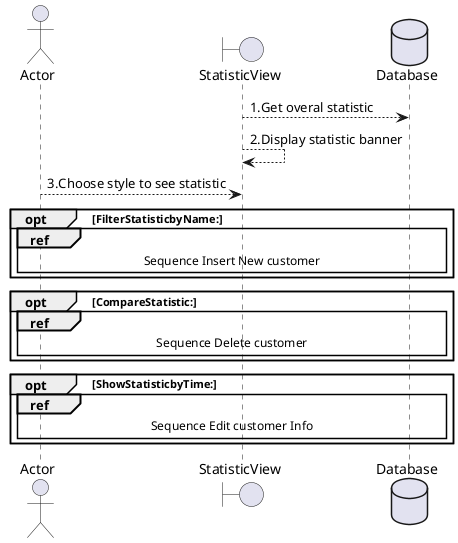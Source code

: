 @startuml Thong ke doanh thu

actor Actor 
boundary StatisticView 
database Database 

StatisticView  --> Database: 1.Get overal statistic
StatisticView  --> StatisticView : 2.Display statistic banner
Actor --> StatisticView : 3.Choose style to see statistic

opt FilterStatisticbyName:
    ref over Actor, StatisticView , Database: Sequence Insert New customer
end   

opt CompareStatistic:
    ref over Actor, StatisticView , Database: Sequence Delete customer
end

opt ShowStatisticbyTime:
    ref over Actor, StatisticView , Database: Sequence Edit customer Info
end   
 

@enduml